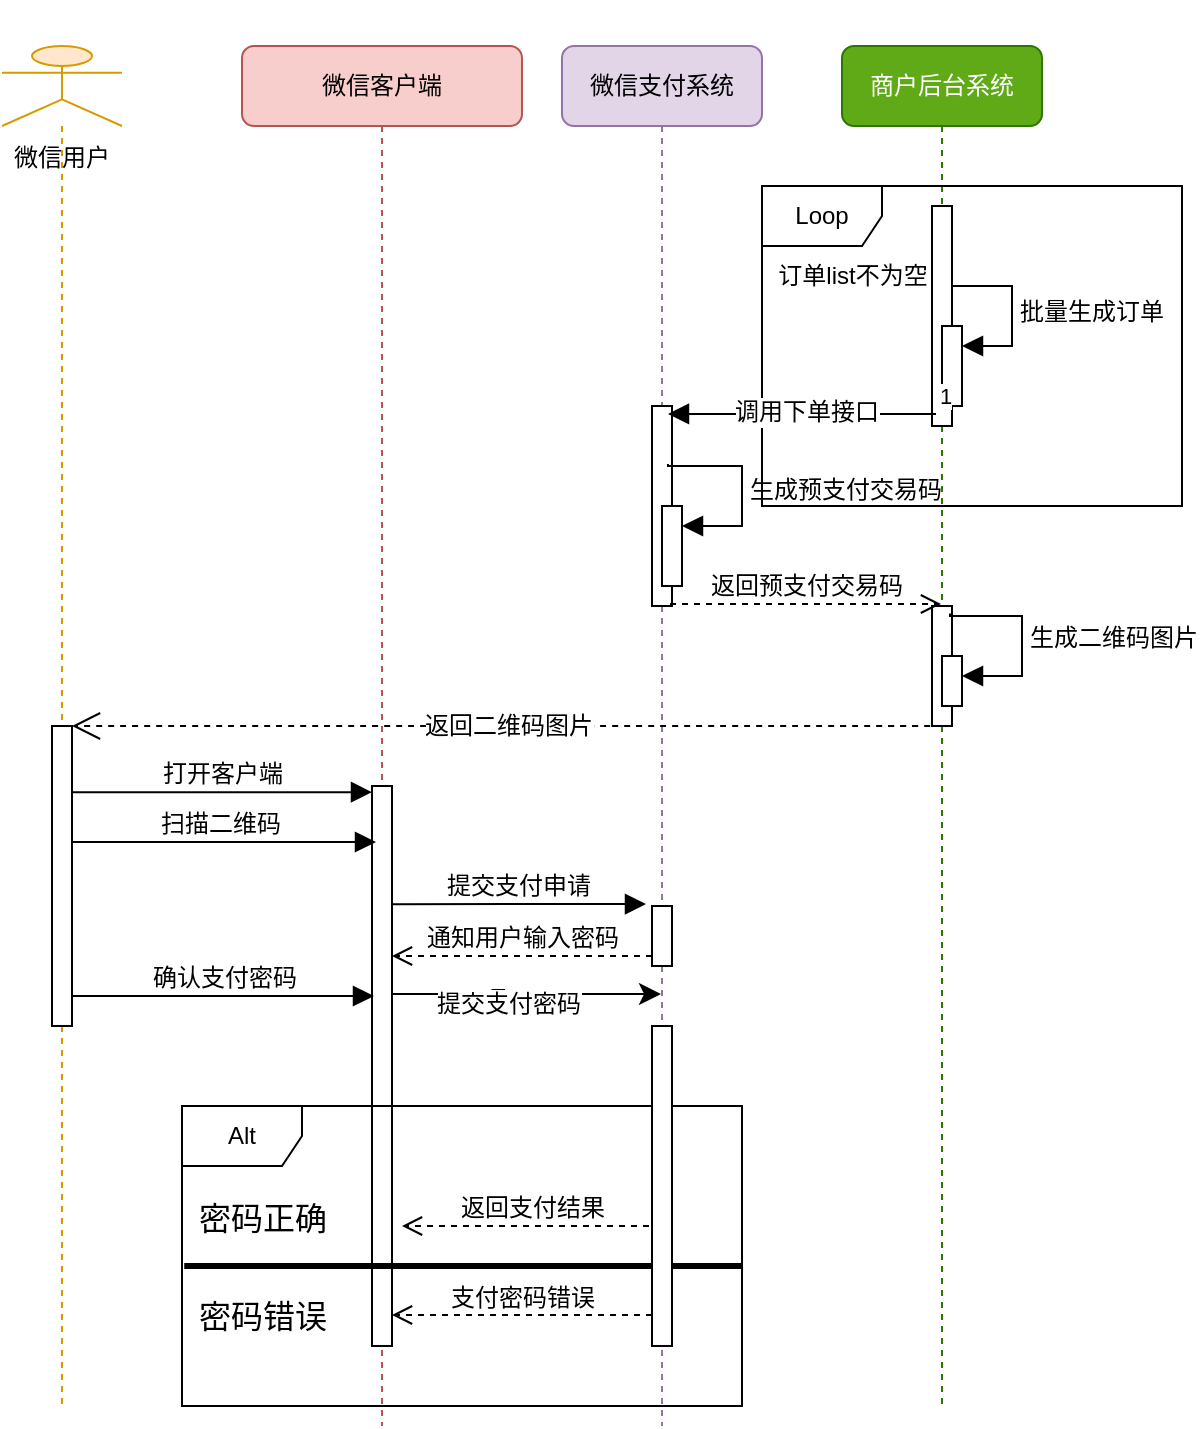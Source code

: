 <mxfile version="24.6.5" type="github">
  <diagram name="Page-1" id="13e1069c-82ec-6db2-03f1-153e76fe0fe0">
    <mxGraphModel dx="1434" dy="773" grid="1" gridSize="10" guides="1" tooltips="1" connect="1" arrows="1" fold="1" page="1" pageScale="1" pageWidth="1100" pageHeight="850" background="none" math="0" shadow="0">
      <root>
        <mxCell id="0" />
        <mxCell id="1" parent="0" />
        <mxCell id="7baba1c4bc27f4b0-2" value="微信客户端" style="shape=umlLifeline;perimeter=lifelinePerimeter;whiteSpace=wrap;html=1;container=1;collapsible=0;recursiveResize=0;outlineConnect=0;rounded=1;shadow=0;comic=0;labelBackgroundColor=none;strokeWidth=1;fontFamily=Verdana;fontSize=12;align=center;fillColor=#f8cecc;strokeColor=#b85450;" parent="1" vertex="1">
          <mxGeometry x="240" y="80" width="140" height="690" as="geometry" />
        </mxCell>
        <mxCell id="7baba1c4bc27f4b0-10" value="" style="html=1;points=[];perimeter=orthogonalPerimeter;rounded=0;shadow=0;comic=0;labelBackgroundColor=none;strokeWidth=1;fontFamily=Verdana;fontSize=12;align=center;" parent="7baba1c4bc27f4b0-2" vertex="1">
          <mxGeometry x="65" y="370" width="10" height="280" as="geometry" />
        </mxCell>
        <mxCell id="UgXaeHITUK82c2qAMEl2-42" value="Alt" style="shape=umlFrame;whiteSpace=wrap;html=1;pointerEvents=0;" parent="7baba1c4bc27f4b0-2" vertex="1">
          <mxGeometry x="-30" y="530" width="280" height="150" as="geometry" />
        </mxCell>
        <mxCell id="UgXaeHITUK82c2qAMEl2-43" value="" style="endArrow=none;startArrow=none;endFill=0;startFill=0;endSize=8;html=1;verticalAlign=bottom;labelBackgroundColor=none;strokeWidth=3;rounded=0;fontSize=12;curved=1;exitX=0.004;exitY=0.533;exitDx=0;exitDy=0;exitPerimeter=0;" parent="7baba1c4bc27f4b0-2" source="UgXaeHITUK82c2qAMEl2-42" edge="1">
          <mxGeometry width="160" relative="1" as="geometry">
            <mxPoint x="10" y="610" as="sourcePoint" />
            <mxPoint x="250" y="610" as="targetPoint" />
          </mxGeometry>
        </mxCell>
        <mxCell id="UgXaeHITUK82c2qAMEl2-44" value="密码正确" style="text;html=1;align=center;verticalAlign=middle;resizable=0;points=[];autosize=1;strokeColor=none;fillColor=none;fontSize=16;" parent="7baba1c4bc27f4b0-2" vertex="1">
          <mxGeometry x="-35" y="571" width="90" height="30" as="geometry" />
        </mxCell>
        <mxCell id="UgXaeHITUK82c2qAMEl2-45" value="密码错误" style="text;html=1;align=center;verticalAlign=middle;resizable=0;points=[];autosize=1;strokeColor=none;fillColor=none;fontSize=16;" parent="7baba1c4bc27f4b0-2" vertex="1">
          <mxGeometry x="-35" y="620" width="90" height="30" as="geometry" />
        </mxCell>
        <mxCell id="UgXaeHITUK82c2qAMEl2-48" value="返回支付结果" style="html=1;verticalAlign=bottom;endArrow=open;dashed=1;endSize=8;curved=0;rounded=0;fontSize=12;" parent="7baba1c4bc27f4b0-2" source="7baba1c4bc27f4b0-3" edge="1">
          <mxGeometry relative="1" as="geometry">
            <mxPoint x="160" y="590" as="sourcePoint" />
            <mxPoint x="80" y="590" as="targetPoint" />
          </mxGeometry>
        </mxCell>
        <mxCell id="UgXaeHITUK82c2qAMEl2-49" value="支付密码错误" style="html=1;verticalAlign=bottom;endArrow=open;dashed=1;endSize=8;curved=0;rounded=0;fontSize=12;" parent="7baba1c4bc27f4b0-2" edge="1">
          <mxGeometry relative="1" as="geometry">
            <mxPoint x="205" y="634.5" as="sourcePoint" />
            <mxPoint x="75" y="634.5" as="targetPoint" />
          </mxGeometry>
        </mxCell>
        <mxCell id="7baba1c4bc27f4b0-3" value="微信支付系统" style="shape=umlLifeline;perimeter=lifelinePerimeter;whiteSpace=wrap;html=1;container=1;collapsible=0;recursiveResize=0;outlineConnect=0;rounded=1;shadow=0;comic=0;labelBackgroundColor=none;strokeWidth=1;fontFamily=Verdana;fontSize=12;align=center;fillColor=#e1d5e7;strokeColor=#9673a6;" parent="1" vertex="1">
          <mxGeometry x="400" y="80" width="100" height="690" as="geometry" />
        </mxCell>
        <mxCell id="7baba1c4bc27f4b0-13" value="" style="html=1;points=[];perimeter=orthogonalPerimeter;rounded=0;shadow=0;comic=0;labelBackgroundColor=none;strokeWidth=1;fontFamily=Verdana;fontSize=12;align=center;" parent="7baba1c4bc27f4b0-3" vertex="1">
          <mxGeometry x="45" y="180" width="10" height="100" as="geometry" />
        </mxCell>
        <mxCell id="UgXaeHITUK82c2qAMEl2-26" value="" style="html=1;points=[[0,0,0,0,5],[0,1,0,0,-5],[1,0,0,0,5],[1,1,0,0,-5]];perimeter=orthogonalPerimeter;outlineConnect=0;targetShapes=umlLifeline;portConstraint=eastwest;newEdgeStyle={&quot;curved&quot;:0,&quot;rounded&quot;:0};" parent="7baba1c4bc27f4b0-3" vertex="1">
          <mxGeometry x="50" y="230" width="10" height="40" as="geometry" />
        </mxCell>
        <mxCell id="UgXaeHITUK82c2qAMEl2-27" value="生成预支付交易码" style="html=1;align=left;spacingLeft=2;endArrow=block;rounded=0;edgeStyle=orthogonalEdgeStyle;curved=0;rounded=0;fontSize=12;startSize=8;endSize=8;exitX=0.8;exitY=0.29;exitDx=0;exitDy=0;exitPerimeter=0;" parent="7baba1c4bc27f4b0-3" source="7baba1c4bc27f4b0-13" target="UgXaeHITUK82c2qAMEl2-26" edge="1">
          <mxGeometry x="0.011" relative="1" as="geometry">
            <mxPoint x="60" y="210" as="sourcePoint" />
            <Array as="points">
              <mxPoint x="53" y="210" />
              <mxPoint x="90" y="210" />
              <mxPoint x="90" y="240" />
            </Array>
            <mxPoint as="offset" />
          </mxGeometry>
        </mxCell>
        <mxCell id="UgXaeHITUK82c2qAMEl2-34" value="" style="html=1;points=[[0,0,0,0,5],[0,1,0,0,-5],[1,0,0,0,5],[1,1,0,0,-5]];perimeter=orthogonalPerimeter;outlineConnect=0;targetShapes=umlLifeline;portConstraint=eastwest;newEdgeStyle={&quot;curved&quot;:0,&quot;rounded&quot;:0};" parent="7baba1c4bc27f4b0-3" vertex="1">
          <mxGeometry x="45" y="430" width="10" height="30" as="geometry" />
        </mxCell>
        <mxCell id="UgXaeHITUK82c2qAMEl2-38" value="" style="html=1;points=[[0,0,0,0,5],[0,1,0,0,-5],[1,0,0,0,5],[1,1,0,0,-5]];perimeter=orthogonalPerimeter;outlineConnect=0;targetShapes=umlLifeline;portConstraint=eastwest;newEdgeStyle={&quot;curved&quot;:0,&quot;rounded&quot;:0};" parent="7baba1c4bc27f4b0-3" vertex="1">
          <mxGeometry x="45" y="490" width="10" height="160" as="geometry" />
        </mxCell>
        <mxCell id="7baba1c4bc27f4b0-4" value="商户后台系统" style="shape=umlLifeline;perimeter=lifelinePerimeter;whiteSpace=wrap;html=1;container=1;collapsible=0;recursiveResize=0;outlineConnect=0;rounded=1;shadow=0;comic=0;labelBackgroundColor=none;strokeWidth=1;fontFamily=Verdana;fontSize=12;align=center;fillColor=#60a917;fontColor=#ffffff;strokeColor=#2D7600;" parent="1" vertex="1">
          <mxGeometry x="540" y="80" width="100" height="680" as="geometry" />
        </mxCell>
        <mxCell id="7baba1c4bc27f4b0-16" value="" style="html=1;points=[];perimeter=orthogonalPerimeter;rounded=0;shadow=0;comic=0;labelBackgroundColor=none;strokeWidth=1;fontFamily=Verdana;fontSize=12;align=center;" parent="7baba1c4bc27f4b0-4" vertex="1">
          <mxGeometry x="45" y="80" width="10" height="110" as="geometry" />
        </mxCell>
        <mxCell id="7baba1c4bc27f4b0-22" value="" style="html=1;points=[];perimeter=orthogonalPerimeter;rounded=0;shadow=0;comic=0;labelBackgroundColor=none;strokeWidth=1;fontFamily=Verdana;fontSize=12;align=center;" parent="7baba1c4bc27f4b0-4" vertex="1">
          <mxGeometry x="45" y="280" width="10" height="60" as="geometry" />
        </mxCell>
        <mxCell id="UgXaeHITUK82c2qAMEl2-29" value="" style="html=1;points=[[0,0,0,0,5],[0,1,0,0,-5],[1,0,0,0,5],[1,1,0,0,-5]];perimeter=orthogonalPerimeter;outlineConnect=0;targetShapes=umlLifeline;portConstraint=eastwest;newEdgeStyle={&quot;curved&quot;:0,&quot;rounded&quot;:0};" parent="7baba1c4bc27f4b0-4" vertex="1">
          <mxGeometry x="50" y="305" width="10" height="25" as="geometry" />
        </mxCell>
        <mxCell id="UgXaeHITUK82c2qAMEl2-30" value="生成二维码图片" style="html=1;align=left;spacingLeft=2;endArrow=block;rounded=0;edgeStyle=orthogonalEdgeStyle;curved=0;rounded=0;fontSize=12;startSize=8;endSize=8;exitX=0.9;exitY=0.063;exitDx=0;exitDy=0;exitPerimeter=0;" parent="7baba1c4bc27f4b0-4" source="7baba1c4bc27f4b0-22" target="UgXaeHITUK82c2qAMEl2-29" edge="1">
          <mxGeometry relative="1" as="geometry">
            <mxPoint x="60" y="285" as="sourcePoint" />
            <Array as="points">
              <mxPoint x="90" y="285" />
              <mxPoint x="90" y="315" />
            </Array>
            <mxPoint as="offset" />
          </mxGeometry>
        </mxCell>
        <UserObject label="&lt;div&gt;&lt;br&gt;&lt;/div&gt;&lt;div&gt;&lt;br&gt;&lt;/div&gt;&lt;div&gt;&lt;br&gt;&lt;/div&gt;&lt;div&gt;&lt;br&gt;&lt;/div&gt;&lt;div&gt;&lt;br&gt;&lt;/div&gt;微信用户" tooltip="" id="UgXaeHITUK82c2qAMEl2-3">
          <mxCell style="shape=umlLifeline;perimeter=lifelinePerimeter;whiteSpace=wrap;html=1;container=1;dropTarget=0;collapsible=0;recursiveResize=0;outlineConnect=0;portConstraint=eastwest;newEdgeStyle={&quot;curved&quot;:0,&quot;rounded&quot;:0};participant=umlActor;fillColor=#ffe6cc;strokeColor=#d79b00;" parent="1" vertex="1">
            <mxGeometry x="120" y="80" width="60" height="680" as="geometry" />
          </mxCell>
        </UserObject>
        <mxCell id="UgXaeHITUK82c2qAMEl2-8" value="Loop" style="shape=umlFrame;whiteSpace=wrap;html=1;pointerEvents=0;" parent="1" vertex="1">
          <mxGeometry x="500" y="150" width="210" height="160" as="geometry" />
        </mxCell>
        <mxCell id="UgXaeHITUK82c2qAMEl2-14" value="订单list不为空" style="text;html=1;align=center;verticalAlign=middle;resizable=0;points=[];autosize=1;strokeColor=none;fillColor=none;fontSize=12;" parent="1" vertex="1">
          <mxGeometry x="495" y="180" width="100" height="30" as="geometry" />
        </mxCell>
        <mxCell id="UgXaeHITUK82c2qAMEl2-15" value="" style="html=1;points=[[0,0,0,0,5],[0,1,0,0,-5],[1,0,0,0,5],[1,1,0,0,-5]];perimeter=orthogonalPerimeter;outlineConnect=0;targetShapes=umlLifeline;portConstraint=eastwest;newEdgeStyle={&quot;curved&quot;:0,&quot;rounded&quot;:0};" parent="1" vertex="1">
          <mxGeometry x="590" y="220" width="10" height="40" as="geometry" />
        </mxCell>
        <mxCell id="UgXaeHITUK82c2qAMEl2-16" value="批量生成订单" style="html=1;align=left;spacingLeft=2;endArrow=block;rounded=0;edgeStyle=orthogonalEdgeStyle;curved=0;rounded=0;fontSize=12;startSize=8;endSize=8;" parent="1" target="UgXaeHITUK82c2qAMEl2-15" edge="1">
          <mxGeometry relative="1" as="geometry">
            <mxPoint x="595" y="200" as="sourcePoint" />
            <Array as="points">
              <mxPoint x="625" y="230" />
            </Array>
          </mxGeometry>
        </mxCell>
        <mxCell id="UgXaeHITUK82c2qAMEl2-17" value="" style="endArrow=block;endFill=1;html=1;align=left;verticalAlign=top;rounded=0;fontSize=12;startSize=8;endSize=8;entryX=0.8;entryY=0.04;entryDx=0;entryDy=0;entryPerimeter=0;exitX=0.2;exitY=0.945;exitDx=0;exitDy=0;exitPerimeter=0;" parent="1" source="7baba1c4bc27f4b0-16" target="7baba1c4bc27f4b0-13" edge="1">
          <mxGeometry x="-1" relative="1" as="geometry">
            <mxPoint x="580" y="294" as="sourcePoint" />
            <mxPoint x="453.5" y="290" as="targetPoint" />
          </mxGeometry>
        </mxCell>
        <mxCell id="UgXaeHITUK82c2qAMEl2-18" value="1" style="edgeLabel;resizable=0;html=1;align=left;verticalAlign=bottom;" parent="UgXaeHITUK82c2qAMEl2-17" connectable="0" vertex="1">
          <mxGeometry x="-1" relative="1" as="geometry" />
        </mxCell>
        <mxCell id="UgXaeHITUK82c2qAMEl2-19" value="调用下单接口" style="edgeLabel;html=1;align=center;verticalAlign=middle;resizable=0;points=[];fontSize=12;" parent="UgXaeHITUK82c2qAMEl2-17" vertex="1" connectable="0">
          <mxGeometry x="0.37" y="-1" relative="1" as="geometry">
            <mxPoint x="27" as="offset" />
          </mxGeometry>
        </mxCell>
        <mxCell id="UgXaeHITUK82c2qAMEl2-28" value="返回预支付交易码" style="html=1;verticalAlign=bottom;endArrow=open;dashed=1;endSize=8;curved=0;rounded=0;fontSize=12;exitX=0.9;exitY=0.99;exitDx=0;exitDy=0;exitPerimeter=0;" parent="1" source="7baba1c4bc27f4b0-13" target="7baba1c4bc27f4b0-4" edge="1">
          <mxGeometry relative="1" as="geometry">
            <mxPoint x="560" y="390" as="sourcePoint" />
            <mxPoint x="480" y="390" as="targetPoint" />
          </mxGeometry>
        </mxCell>
        <mxCell id="UgXaeHITUK82c2qAMEl2-31" value="返回二维码图片" style="endArrow=open;endSize=12;dashed=1;html=1;rounded=0;fontSize=12;curved=1;exitX=0.5;exitY=1;exitDx=0;exitDy=0;exitPerimeter=0;" parent="1" source="7baba1c4bc27f4b0-22" target="UgXaeHITUK82c2qAMEl2-4" edge="1">
          <mxGeometry width="160" relative="1" as="geometry">
            <mxPoint x="350" y="430" as="sourcePoint" />
            <mxPoint x="510" y="430" as="targetPoint" />
          </mxGeometry>
        </mxCell>
        <mxCell id="UgXaeHITUK82c2qAMEl2-32" value="打开客户端" style="html=1;verticalAlign=bottom;endArrow=block;curved=0;rounded=0;fontSize=12;startSize=8;endSize=8;entryX=0;entryY=0.011;entryDx=0;entryDy=0;entryPerimeter=0;" parent="1" source="UgXaeHITUK82c2qAMEl2-4" target="7baba1c4bc27f4b0-10" edge="1">
          <mxGeometry width="80" relative="1" as="geometry">
            <mxPoint x="150" y="450" as="sourcePoint" />
            <mxPoint x="290" y="460" as="targetPoint" />
          </mxGeometry>
        </mxCell>
        <mxCell id="UgXaeHITUK82c2qAMEl2-33" value="扫描二维码" style="html=1;verticalAlign=bottom;endArrow=block;curved=0;rounded=0;fontSize=12;startSize=8;endSize=8;entryX=0.2;entryY=0.1;entryDx=0;entryDy=0;entryPerimeter=0;" parent="1" target="7baba1c4bc27f4b0-10" edge="1" source="UgXaeHITUK82c2qAMEl2-3">
          <mxGeometry width="80" relative="1" as="geometry">
            <mxPoint x="150" y="470" as="sourcePoint" />
            <mxPoint x="300" y="480" as="targetPoint" />
          </mxGeometry>
        </mxCell>
        <mxCell id="UgXaeHITUK82c2qAMEl2-37" value="提交支付申请" style="html=1;verticalAlign=bottom;endArrow=block;curved=0;rounded=0;fontSize=12;startSize=8;endSize=8;exitX=1;exitY=0.211;exitDx=0;exitDy=0;exitPerimeter=0;entryX=-0.3;entryY=-0.033;entryDx=0;entryDy=0;entryPerimeter=0;" parent="1" source="7baba1c4bc27f4b0-10" target="UgXaeHITUK82c2qAMEl2-34" edge="1">
          <mxGeometry width="80" relative="1" as="geometry">
            <mxPoint x="300" y="510" as="sourcePoint" />
            <mxPoint x="440" y="510" as="targetPoint" />
          </mxGeometry>
        </mxCell>
        <mxCell id="UgXaeHITUK82c2qAMEl2-40" value="确认支付密码" style="html=1;verticalAlign=bottom;endArrow=block;curved=0;rounded=0;fontSize=12;startSize=8;endSize=8;entryX=0.1;entryY=0.375;entryDx=0;entryDy=0;entryPerimeter=0;" parent="1" source="UgXaeHITUK82c2qAMEl2-4" target="7baba1c4bc27f4b0-10" edge="1">
          <mxGeometry width="80" relative="1" as="geometry">
            <mxPoint x="150" y="590" as="sourcePoint" />
            <mxPoint x="280" y="580" as="targetPoint" />
          </mxGeometry>
        </mxCell>
        <mxCell id="UgXaeHITUK82c2qAMEl2-36" value="通知用户输入密码" style="html=1;verticalAlign=bottom;endArrow=open;dashed=1;endSize=8;curved=0;rounded=0;fontSize=12;exitX=0;exitY=1;exitDx=0;exitDy=-5;exitPerimeter=0;" parent="1" source="UgXaeHITUK82c2qAMEl2-34" target="7baba1c4bc27f4b0-10" edge="1">
          <mxGeometry relative="1" as="geometry">
            <mxPoint x="440" y="540" as="sourcePoint" />
            <mxPoint x="296" y="540.5" as="targetPoint" />
          </mxGeometry>
        </mxCell>
        <mxCell id="UgXaeHITUK82c2qAMEl2-39" style="edgeStyle=none;curved=0;rounded=0;orthogonalLoop=1;jettySize=auto;html=1;exitX=0.536;exitY=0.687;exitDx=0;exitDy=0;exitPerimeter=0;fontSize=12;startSize=8;endSize=8;" parent="1" source="7baba1c4bc27f4b0-2" target="7baba1c4bc27f4b0-3" edge="1">
          <mxGeometry relative="1" as="geometry" />
        </mxCell>
        <mxCell id="UgXaeHITUK82c2qAMEl2-46" value="Text" style="edgeLabel;html=1;align=center;verticalAlign=middle;resizable=0;points=[];fontSize=12;" parent="UgXaeHITUK82c2qAMEl2-39" vertex="1" connectable="0">
          <mxGeometry x="-0.114" y="-2" relative="1" as="geometry">
            <mxPoint as="offset" />
          </mxGeometry>
        </mxCell>
        <mxCell id="UgXaeHITUK82c2qAMEl2-47" value="提交支付密码" style="edgeLabel;html=1;align=center;verticalAlign=middle;resizable=0;points=[];fontSize=12;" parent="UgXaeHITUK82c2qAMEl2-39" vertex="1" connectable="0">
          <mxGeometry x="-0.138" y="-5" relative="1" as="geometry">
            <mxPoint as="offset" />
          </mxGeometry>
        </mxCell>
        <mxCell id="UgXaeHITUK82c2qAMEl2-50" value="" style="html=1;verticalAlign=bottom;endArrow=block;curved=0;rounded=0;fontSize=12;startSize=8;endSize=8;" parent="1" target="UgXaeHITUK82c2qAMEl2-4" edge="1">
          <mxGeometry width="80" relative="1" as="geometry">
            <mxPoint x="150" y="450" as="sourcePoint" />
            <mxPoint x="305" y="450" as="targetPoint" />
          </mxGeometry>
        </mxCell>
        <mxCell id="UgXaeHITUK82c2qAMEl2-4" value="" style="html=1;points=[[0,0,0,0,5],[0,1,0,0,-5],[1,0,0,0,5],[1,1,0,0,-5]];perimeter=orthogonalPerimeter;outlineConnect=0;targetShapes=umlLifeline;portConstraint=eastwest;newEdgeStyle={&quot;curved&quot;:0,&quot;rounded&quot;:0};" parent="1" vertex="1">
          <mxGeometry x="145" y="420" width="10" height="150" as="geometry" />
        </mxCell>
        <mxCell id="UgXaeHITUK82c2qAMEl2-41" style="edgeStyle=none;curved=0;rounded=0;orthogonalLoop=1;jettySize=auto;html=1;exitX=0;exitY=1;exitDx=0;exitDy=-5;exitPerimeter=0;fontSize=12;startSize=8;endSize=8;" parent="1" source="UgXaeHITUK82c2qAMEl2-4" target="UgXaeHITUK82c2qAMEl2-4" edge="1">
          <mxGeometry relative="1" as="geometry" />
        </mxCell>
      </root>
    </mxGraphModel>
  </diagram>
</mxfile>
